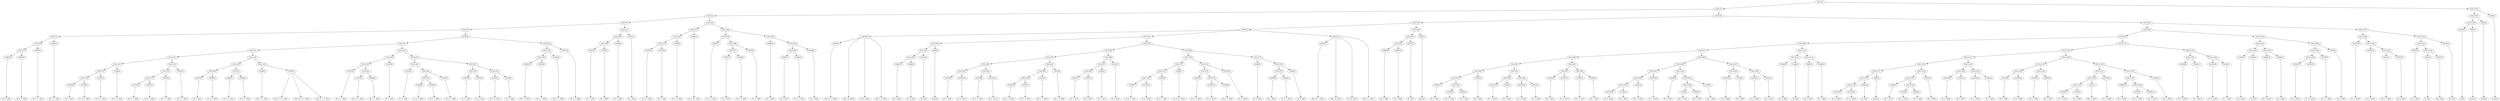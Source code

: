 digraph sample{
"L3865(0)"->"[D  F  G](0)"
"L4606(0)"->"[D  E  F  G](0)"
"L5411(7)"->"L3865(0)"
"L5411(7)"->"L4606(0)"
"L4606(1)"->"[D  E  F  G](1)"
"L5411(6)"->"L5411(7)"
"L5411(6)"->"L4606(1)"
"L4606(2)"->"[D  E  F  G](2)"
"L5411(5)"->"L5411(6)"
"L5411(5)"->"L4606(2)"
"L2279(0)"->"[C  E  G](0)"
"L4339(0)"->"[C  D  E  G](0)"
"L5411(14)"->"L2279(0)"
"L5411(14)"->"L4339(0)"
"L4339(1)"->"[C  D  E  G](1)"
"L5411(13)"->"L5411(14)"
"L5411(13)"->"L4339(1)"
"L4339(2)"->"[C  D  E  G](2)"
"L5411(12)"->"L5411(13)"
"L5411(12)"->"L4339(2)"
"L3872(0)"->"[D  F  G  B](0)"
"L3872(1)"->"[D  F  G  B](1)"
"L5411(17)"->"L3872(0)"
"L5411(17)"->"L3872(1)"
"L3872(2)"->"[D  F  G  B](2)"
"L5411(16)"->"L5411(17)"
"L5411(16)"->"L3872(2)"
"L3872(3)"->"[D  F  G  B](3)"
"L5411(15)"->"L5411(16)"
"L5411(15)"->"L3872(3)"
"L5411(11)"->"L5411(12)"
"L5411(11)"->"L5411(15)"
"L2279(1)"->"[C  E  G](1)"
"L2289(0)"->"[C  E  F  G](0)"
"L5411(20)"->"L2279(1)"
"L5411(20)"->"L2289(0)"
"L2289(1)"->"[C  E  F  G](1)"
"L2289(2)"->"[C  E  F  G](2)"
"L5411(21)"->"L2289(1)"
"L5411(21)"->"L2289(2)"
"L5411(19)"->"L5411(20)"
"L5411(19)"->"L5411(21)"
"L4048(0)"->"[Cis  E  G  A](0)"
"L3567(0)"->"[Cis  E  F  G  A](0)"
"L3567(0)"->"[Cis  Dis  E  G  A](0)"
"L3567(0)"->"[Cis  E  F  G  A](1)"
"L5411(22)"->"L4048(0)"
"L5411(22)"->"L3567(0)"
"L5411(18)"->"L5411(19)"
"L5411(18)"->"L5411(22)"
"L5411(10)"->"L5411(11)"
"L5411(10)"->"L5411(18)"
"L3337(0)"->"[D  E  F  A](0)"
"L-1531(0)"->"[Cis  D  F  A](0)"
"L5046(0)"->"[D  F  A  B](0)"
"L5411(26)"->"L-1531(0)"
"L5411(26)"->"L5046(0)"
"L5411(25)"->"L3337(0)"
"L5411(25)"->"L5411(26)"
"L3207(0)"->"[D  F  A](0)"
"L5411(24)"->"L5411(25)"
"L5411(24)"->"L3207(0)"
"L2279(2)"->"[C  E  G](2)"
"L4360(0)"->"[C  E  G  B](0)"
"L4450(0)"->"[E  F  G  B](0)"
"L5411(30)"->"L4360(0)"
"L5411(30)"->"L4450(0)"
"L3872(4)"->"[D  F  G  B](4)"
"L5411(29)"->"L5411(30)"
"L5411(29)"->"L3872(4)"
"L5411(28)"->"L2279(2)"
"L5411(28)"->"L5411(29)"
"L2279(3)"->"[C  E  G](3)"
"L2279(4)"->"[C  E  G](4)"
"L5411(32)"->"L2279(3)"
"L5411(32)"->"L2279(4)"
"L4339(3)"->"[C  D  E  G](3)"
"L2279(5)"->"[C  E  G](5)"
"L5411(33)"->"L4339(3)"
"L5411(33)"->"L2279(5)"
"L5411(31)"->"L5411(32)"
"L5411(31)"->"L5411(33)"
"L5411(27)"->"L5411(28)"
"L5411(27)"->"L5411(31)"
"L5411(23)"->"L5411(24)"
"L5411(23)"->"L5411(27)"
"L5411(9)"->"L5411(10)"
"L5411(9)"->"L5411(23)"
"L4450(1)"->"[E  F  G  B](1)"
"L3872(5)"->"[D  F  G  B](5)"
"L5411(36)"->"L4450(1)"
"L5411(36)"->"L3872(5)"
"L5142(0)"->"[Cis  F  G  B](0)"
"L5411(35)"->"L5411(36)"
"L5411(35)"->"L5142(0)"
"L3872(6)"->"[D  F  G  B](6)"
"L5411(34)"->"L5411(35)"
"L5411(34)"->"L3872(6)"
"L5411(8)"->"L5411(9)"
"L5411(8)"->"L5411(34)"
"L5411(4)"->"L5411(5)"
"L5411(4)"->"L5411(8)"
"L3051(0)"->"[C  F  G](0)"
"L1657(0)"->"[F  G  B](0)"
"L5411(39)"->"L3051(0)"
"L5411(39)"->"L1657(0)"
"L1649(0)"->"[F  G  A](0)"
"L5411(38)"->"L5411(39)"
"L5411(38)"->"L1649(0)"
"L1657(1)"->"[F  G  B](1)"
"L5411(37)"->"L5411(38)"
"L5411(37)"->"L1657(1)"
"L5411(3)"->"L5411(4)"
"L5411(3)"->"L5411(37)"
"L4339(4)"->"[C  D  E  G](4)"
"L2279(6)"->"[C  E  G](6)"
"L5411(43)"->"L4339(4)"
"L5411(43)"->"L2279(6)"
"L3425(0)"->"[C  E  G  A](0)"
"L5411(42)"->"L5411(43)"
"L5411(42)"->"L3425(0)"
"L3639(0)"->"[C  E  Fis  G](0)"
"L5411(41)"->"L5411(42)"
"L5411(41)"->"L3639(0)"
"L3425(1)"->"[C  E  G  A](1)"
"L2279(7)"->"[C  E  G](7)"
"L4339(5)"->"[C  D  E  G](5)"
"L5411(47)"->"L2279(7)"
"L5411(47)"->"L4339(5)"
"L2279(8)"->"[C  E  G](8)"
"L5411(46)"->"L5411(47)"
"L5411(46)"->"L2279(8)"
"L5411(45)"->"L3425(1)"
"L5411(45)"->"L5411(46)"
"L2960(0)"->"[E  G  B](0)"
"L2960(1)"->"[E  G  B](1)"
"L4360(1)"->"[C  E  G  B](1)"
"L5411(50)"->"L2960(1)"
"L5411(50)"->"L4360(1)"
"L2960(2)"->"[E  G  B](2)"
"L5411(49)"->"L5411(50)"
"L5411(49)"->"L2960(2)"
"L5411(48)"->"L2960(0)"
"L5411(48)"->"L5411(49)"
"L5411(44)"->"L5411(45)"
"L5411(44)"->"L5411(48)"
"L5411(40)"->"L5411(41)"
"L5411(40)"->"L5411(44)"
"L5411(2)"->"L5411(3)"
"L5411(2)"->"L5411(40)"
"L4250(0)"->"[Dis  Fis  A  B](0)"
"L4613(0)"->"[Dis  Ais  B](0)"
"L4613(0)"->"[C  Dis  B](0)"
"L4613(0)"->"L4250(0)"
"L4613(0)"->"[Fis  G  A  B](0)"
"L2960(3)"->"[E  G  B](3)"
"L2960(4)"->"[E  G  B](4)"
"L5411(56)"->"L2960(3)"
"L5411(56)"->"L2960(4)"
"L4253(0)"->"[E  G](0)"
"L5411(55)"->"L5411(56)"
"L5411(55)"->"L4253(0)"
"L826(0)"->"[rest](0)"
"L5411(54)"->"L5411(55)"
"L5411(54)"->"L826(0)"
"L2279(9)"->"[C  E  G](9)"
"L2279(10)"->"[C  E  G](10)"
"L5411(61)"->"L2279(9)"
"L5411(61)"->"L2279(10)"
"L4339(6)"->"[C  D  E  G](6)"
"L2279(11)"->"[C  E  G](11)"
"L5411(62)"->"L4339(6)"
"L5411(62)"->"L2279(11)"
"L5411(60)"->"L5411(61)"
"L5411(60)"->"L5411(62)"
"L4450(2)"->"[E  F  G  B](2)"
"L3872(7)"->"[D  F  G  B](7)"
"L5411(65)"->"L4450(2)"
"L5411(65)"->"L3872(7)"
"L5142(1)"->"[Cis  F  G  B](1)"
"L5411(64)"->"L5411(65)"
"L5411(64)"->"L5142(1)"
"L3872(8)"->"[D  F  G  B](8)"
"L5411(63)"->"L5411(64)"
"L5411(63)"->"L3872(8)"
"L5411(59)"->"L5411(60)"
"L5411(59)"->"L5411(63)"
"L3051(1)"->"[C  F  G](1)"
"L1657(2)"->"[F  G  B](2)"
"L5411(68)"->"L3051(1)"
"L5411(68)"->"L1657(2)"
"L1649(1)"->"[F  G  A](1)"
"L5411(67)"->"L5411(68)"
"L5411(67)"->"L1649(1)"
"L1657(3)"->"[F  G  B](3)"
"L5411(66)"->"L5411(67)"
"L5411(66)"->"L1657(3)"
"L5411(58)"->"L5411(59)"
"L5411(58)"->"L5411(66)"
"L4339(7)"->"[C  D  E  G](7)"
"L2279(12)"->"[C  E  G](12)"
"L5411(73)"->"L4339(7)"
"L5411(73)"->"L2279(12)"
"L3425(2)"->"[C  E  G  A](2)"
"L5411(72)"->"L5411(73)"
"L5411(72)"->"L3425(2)"
"L3639(1)"->"[C  E  Fis  G](1)"
"L5411(71)"->"L5411(72)"
"L5411(71)"->"L3639(1)"
"L3425(3)"->"[C  E  G  A](3)"
"L2279(13)"->"[C  E  G](13)"
"L4339(8)"->"[C  D  E  G](8)"
"L5411(76)"->"L2279(13)"
"L5411(76)"->"L4339(8)"
"L5411(75)"->"L3425(3)"
"L5411(75)"->"L5411(76)"
"L2279(14)"->"[C  E  G](14)"
"L5411(74)"->"L5411(75)"
"L5411(74)"->"L2279(14)"
"L5411(70)"->"L5411(71)"
"L5411(70)"->"L5411(74)"
"L2960(5)"->"[E  G  B](5)"
"L2960(6)"->"[E  G  B](6)"
"L4360(2)"->"[C  E  G  B](2)"
"L5411(79)"->"L2960(6)"
"L5411(79)"->"L4360(2)"
"L2960(7)"->"[E  G  B](7)"
"L5411(78)"->"L5411(79)"
"L5411(78)"->"L2960(7)"
"L5411(77)"->"L2960(5)"
"L5411(77)"->"L5411(78)"
"L5411(69)"->"L5411(70)"
"L5411(69)"->"L5411(77)"
"L5411(57)"->"L5411(58)"
"L5411(57)"->"L5411(69)"
"L5411(53)"->"L5411(54)"
"L5411(53)"->"L5411(57)"
"L4250(1)"->"[Dis  Fis  A  B](1)"
"L4613(1)"->"[Dis  Ais  B](1)"
"L4613(1)"->"[C  Dis  B](1)"
"L4613(1)"->"L4250(1)"
"L4613(1)"->"[Fis  G  A  B](1)"
"L4643(0)"->"L4613(0)"
"L4643(0)"->"L5411(53)"
"L4643(0)"->"L4613(1)"
"L2960(8)"->"[E  G  B](8)"
"L2960(9)"->"[E  G  B](9)"
"L5411(82)"->"L2960(8)"
"L5411(82)"->"L2960(9)"
"L4253(1)"->"[E  G](1)"
"L5411(81)"->"L5411(82)"
"L5411(81)"->"L4253(1)"
"L826(1)"->"[rest](1)"
"L5411(80)"->"L5411(81)"
"L5411(80)"->"L826(1)"
"L5411(52)"->"L4643(0)"
"L5411(52)"->"L5411(80)"
"L3865(1)"->"[D  F  G](1)"
"L3106(0)"->"[Cis  E  G](0)"
"L3865(2)"->"[D  F  G](2)"
"L5411(92)"->"L3106(0)"
"L5411(92)"->"L3865(2)"
"L5411(91)"->"L3865(1)"
"L5411(91)"->"L5411(92)"
"L3182(0)"->"[D  G  B](0)"
"L5411(90)"->"L5411(91)"
"L5411(90)"->"L3182(0)"
"L2279(15)"->"[C  E  G](15)"
"L3182(1)"->"[D  G  B](1)"
"L5411(94)"->"L2279(15)"
"L5411(94)"->"L3182(1)"
"L2279(16)"->"[C  E  G](16)"
"L3032(0)"->"[C  G  A](0)"
"L5411(95)"->"L2279(16)"
"L5411(95)"->"L3032(0)"
"L5411(93)"->"L5411(94)"
"L5411(93)"->"L5411(95)"
"L5411(89)"->"L5411(90)"
"L5411(89)"->"L5411(93)"
"L3182(2)"->"[D  G  B](2)"
"L2279(17)"->"[C  E  G](17)"
"L5411(97)"->"L3182(2)"
"L5411(97)"->"L2279(17)"
"L3106(1)"->"[Cis  E  G](1)"
"L3865(3)"->"[D  F  G](3)"
"L5411(98)"->"L3106(1)"
"L5411(98)"->"L3865(3)"
"L5411(96)"->"L5411(97)"
"L5411(96)"->"L5411(98)"
"L5411(88)"->"L5411(89)"
"L5411(88)"->"L5411(96)"
"L2279(18)"->"[C  E  G](18)"
"L3182(3)"->"[D  G  B](3)"
"L5411(103)"->"L2279(18)"
"L5411(103)"->"L3182(3)"
"L2341(0)"->"[Dis  G  B](0)"
"L5411(102)"->"L5411(103)"
"L5411(102)"->"L2341(0)"
"L2279(19)"->"[C  E  G](19)"
"L5411(101)"->"L5411(102)"
"L5411(101)"->"L2279(19)"
"L3865(4)"->"[D  F  G](4)"
"L3106(2)"->"[Cis  E  G](2)"
"L3865(5)"->"[D  F  G](5)"
"L5411(106)"->"L3106(2)"
"L5411(106)"->"L3865(5)"
"L3182(4)"->"[D  G  B](4)"
"L5411(105)"->"L5411(106)"
"L5411(105)"->"L3182(4)"
"L5411(104)"->"L3865(4)"
"L5411(104)"->"L5411(105)"
"L5411(100)"->"L5411(101)"
"L5411(100)"->"L5411(104)"
"L2279(20)"->"[C  E  G](20)"
"L3182(5)"->"[D  G  B](5)"
"L5411(108)"->"L2279(20)"
"L5411(108)"->"L3182(5)"
"L2279(21)"->"[C  E  G](21)"
"L3032(1)"->"[C  G  A](1)"
"L5411(109)"->"L2279(21)"
"L5411(109)"->"L3032(1)"
"L5411(107)"->"L5411(108)"
"L5411(107)"->"L5411(109)"
"L5411(99)"->"L5411(100)"
"L5411(99)"->"L5411(107)"
"L5411(87)"->"L5411(88)"
"L5411(87)"->"L5411(99)"
"L1945(0)"->"[C  D  B](0)"
"L3264(0)"->"[D  E](0)"
"L5411(111)"->"L1945(0)"
"L5411(111)"->"L3264(0)"
"L3865(6)"->"[D  F  G](6)"
"L4089(0)"->"[G  A  B](0)"
"L5411(112)"->"L3865(6)"
"L5411(112)"->"L4089(0)"
"L5411(110)"->"L5411(111)"
"L5411(110)"->"L5411(112)"
"L5411(86)"->"L5411(87)"
"L5411(86)"->"L5411(110)"
"L2279(22)"->"[C  E  G](22)"
"L2279(23)"->"[C  E  G](23)"
"L5411(119)"->"L2279(22)"
"L5411(119)"->"L2279(23)"
"L4522(0)"->"[C  E](0)"
"L5411(118)"->"L5411(119)"
"L5411(118)"->"L4522(0)"
"L826(2)"->"[rest](2)"
"L5411(117)"->"L5411(118)"
"L5411(117)"->"L826(2)"
"L3865(7)"->"[D  F  G](7)"
"L3106(3)"->"[Cis  E  G](3)"
"L3865(8)"->"[D  F  G](8)"
"L5411(122)"->"L3106(3)"
"L5411(122)"->"L3865(8)"
"L5411(121)"->"L3865(7)"
"L5411(121)"->"L5411(122)"
"L3182(6)"->"[D  G  B](6)"
"L5411(120)"->"L5411(121)"
"L5411(120)"->"L3182(6)"
"L5411(116)"->"L5411(117)"
"L5411(116)"->"L5411(120)"
"L2279(24)"->"[C  E  G](24)"
"L3182(7)"->"[D  G  B](7)"
"L5411(124)"->"L2279(24)"
"L5411(124)"->"L3182(7)"
"L2279(25)"->"[C  E  G](25)"
"L3032(2)"->"[C  G  A](2)"
"L5411(125)"->"L2279(25)"
"L5411(125)"->"L3032(2)"
"L5411(123)"->"L5411(124)"
"L5411(123)"->"L5411(125)"
"L5411(115)"->"L5411(116)"
"L5411(115)"->"L5411(123)"
"L3182(8)"->"[D  G  B](8)"
"L2279(26)"->"[C  E  G](26)"
"L5411(128)"->"L3182(8)"
"L5411(128)"->"L2279(26)"
"L3106(4)"->"[Cis  E  G](4)"
"L3865(9)"->"[D  F  G](9)"
"L5411(129)"->"L3106(4)"
"L5411(129)"->"L3865(9)"
"L5411(127)"->"L5411(128)"
"L5411(127)"->"L5411(129)"
"L2279(27)"->"[C  E  G](27)"
"L3182(9)"->"[D  G  B](9)"
"L5411(133)"->"L2279(27)"
"L5411(133)"->"L3182(9)"
"L2341(1)"->"[Dis  G  B](1)"
"L5411(132)"->"L5411(133)"
"L5411(132)"->"L2341(1)"
"L2279(28)"->"[C  E  G](28)"
"L5411(131)"->"L5411(132)"
"L5411(131)"->"L2279(28)"
"L3865(10)"->"[D  F  G](10)"
"L3106(5)"->"[Cis  E  G](5)"
"L3865(11)"->"[D  F  G](11)"
"L5411(136)"->"L3106(5)"
"L5411(136)"->"L3865(11)"
"L5411(135)"->"L3865(10)"
"L5411(135)"->"L5411(136)"
"L3182(10)"->"[D  G  B](10)"
"L5411(134)"->"L5411(135)"
"L5411(134)"->"L3182(10)"
"L5411(130)"->"L5411(131)"
"L5411(130)"->"L5411(134)"
"L5411(126)"->"L5411(127)"
"L5411(126)"->"L5411(130)"
"L5411(114)"->"L5411(115)"
"L5411(114)"->"L5411(126)"
"L2279(29)"->"[C  E  G](29)"
"L3182(11)"->"[D  G  B](11)"
"L5411(138)"->"L2279(29)"
"L5411(138)"->"L3182(11)"
"L2279(30)"->"[C  E  G](30)"
"L3032(3)"->"[C  G  A](3)"
"L5411(139)"->"L2279(30)"
"L5411(139)"->"L3032(3)"
"L5411(137)"->"L5411(138)"
"L5411(137)"->"L5411(139)"
"L5411(113)"->"L5411(114)"
"L5411(113)"->"L5411(137)"
"L5411(85)"->"L5411(86)"
"L5411(85)"->"L5411(113)"
"L1945(1)"->"[C  D  B](1)"
"L3264(1)"->"[D  E](1)"
"L5411(142)"->"L1945(1)"
"L5411(142)"->"L3264(1)"
"L3865(12)"->"[D  F  G](12)"
"L4089(1)"->"[G  A  B](1)"
"L5411(143)"->"L3865(12)"
"L5411(143)"->"L4089(1)"
"L5411(141)"->"L5411(142)"
"L5411(141)"->"L5411(143)"
"L2279(31)"->"[C  E  G](31)"
"L2279(32)"->"[C  E  G](32)"
"L5411(146)"->"L2279(31)"
"L5411(146)"->"L2279(32)"
"L4470(0)"->"[D  F  G  A](0)"
"L5411(145)"->"L5411(146)"
"L5411(145)"->"L4470(0)"
"L1657(4)"->"[F  G  B](4)"
"L5411(144)"->"L5411(145)"
"L5411(144)"->"L1657(4)"
"L5411(140)"->"L5411(141)"
"L5411(140)"->"L5411(144)"
"L5411(84)"->"L5411(85)"
"L5411(84)"->"L5411(140)"
"L2279(33)"->"[C  E  G](33)"
"L2279(34)"->"[C  E  G](34)"
"L4470(1)"->"[D  F  G  A](1)"
"L1657(5)"->"[F  G  B](5)"
"L5411(150)"->"L4470(1)"
"L5411(150)"->"L1657(5)"
"L5411(149)"->"L2279(34)"
"L5411(149)"->"L5411(150)"
"L5411(148)"->"L2279(33)"
"L5411(148)"->"L5411(149)"
"L4837(0)"->"[C  E  B](0)"
"L4522(1)"->"[C  E](1)"
"L4977(0)"->"[Dis  G](0)"
"L5411(153)"->"L4522(1)"
"L5411(153)"->"L4977(0)"
"L5411(152)"->"L4837(0)"
"L5411(152)"->"L5411(153)"
"L4253(2)"->"[E  G](2)"
"L5411(151)"->"L5411(152)"
"L5411(151)"->"L4253(2)"
"L5411(147)"->"L5411(148)"
"L5411(147)"->"L5411(151)"
"L5411(83)"->"L5411(84)"
"L5411(83)"->"L5411(147)"
"L5411(51)"->"L5411(52)"
"L5411(51)"->"L5411(83)"
"L5411(1)"->"L5411(2)"
"L5411(1)"->"L5411(51)"
"L2676(0)"->"[C](0)"
"L826(3)"->"[rest](3)"
"L5411(156)"->"L2676(0)"
"L5411(156)"->"L826(3)"
"L826(4)"->"[rest](4)"
"L5411(155)"->"L5411(156)"
"L5411(155)"->"L826(4)"
"L826(5)"->"[rest](5)"
"L5411(154)"->"L5411(155)"
"L5411(154)"->"L826(5)"
"L5411(0)"->"L5411(1)"
"L5411(0)"->"L5411(154)"
{rank = min; "L5411(0)"}
{rank = same; "L5411(1)"; "L5411(154)";}
{rank = same; "L5411(2)"; "L5411(51)"; "L5411(155)"; "L826(5)";}
{rank = same; "L5411(3)"; "L5411(40)"; "L5411(52)"; "L5411(83)"; "L5411(156)"; "L826(4)";}
{rank = same; "L5411(4)"; "L5411(37)"; "L5411(41)"; "L5411(44)"; "L4643(0)"; "L5411(80)"; "L5411(84)"; "L5411(147)"; "L2676(0)"; "L826(3)";}
{rank = same; "L5411(5)"; "L5411(8)"; "L5411(38)"; "L1657(1)"; "L5411(42)"; "L3639(0)"; "L5411(45)"; "L5411(48)"; "L4613(0)"; "L5411(53)"; "L4613(1)"; "L5411(81)"; "L826(1)"; "L5411(85)"; "L5411(140)"; "L5411(148)"; "L5411(151)";}
{rank = same; "L5411(6)"; "L4606(2)"; "L5411(9)"; "L5411(34)"; "L5411(39)"; "L1649(0)"; "L5411(43)"; "L3425(0)"; "L3425(1)"; "L5411(46)"; "L2960(0)"; "L5411(49)"; "L4250(0)"; "L5411(54)"; "L5411(57)"; "L4250(1)"; "L5411(82)"; "L4253(1)"; "L5411(86)"; "L5411(113)"; "L5411(141)"; "L5411(144)"; "L2279(33)"; "L5411(149)"; "L5411(152)"; "L4253(2)";}
{rank = same; "L5411(7)"; "L4606(1)"; "L5411(10)"; "L5411(23)"; "L5411(35)"; "L3872(6)"; "L3051(0)"; "L1657(0)"; "L4339(4)"; "L2279(6)"; "L5411(47)"; "L2279(8)"; "L5411(50)"; "L2960(2)"; "L5411(55)"; "L826(0)"; "L5411(58)"; "L5411(69)"; "L2960(8)"; "L2960(9)"; "L5411(87)"; "L5411(110)"; "L5411(114)"; "L5411(137)"; "L5411(142)"; "L5411(143)"; "L5411(145)"; "L1657(4)"; "L2279(34)"; "L5411(150)"; "L4837(0)"; "L5411(153)";}
{rank = same; "L3865(0)"; "L4606(0)"; "L5411(11)"; "L5411(18)"; "L5411(24)"; "L5411(27)"; "L5411(36)"; "L5142(0)"; "L2279(7)"; "L4339(5)"; "L2960(1)"; "L4360(1)"; "L5411(56)"; "L4253(0)"; "L5411(59)"; "L5411(66)"; "L5411(70)"; "L5411(77)"; "L5411(88)"; "L5411(99)"; "L5411(111)"; "L5411(112)"; "L5411(115)"; "L5411(126)"; "L5411(138)"; "L5411(139)"; "L1945(1)"; "L3264(1)"; "L3865(12)"; "L4089(1)"; "L5411(146)"; "L4470(0)"; "L4470(1)"; "L1657(5)"; "L4522(1)"; "L4977(0)";}
{rank = same; "L5411(12)"; "L5411(15)"; "L5411(19)"; "L5411(22)"; "L5411(25)"; "L3207(0)"; "L5411(28)"; "L5411(31)"; "L4450(1)"; "L3872(5)"; "L2960(3)"; "L2960(4)"; "L5411(60)"; "L5411(63)"; "L5411(67)"; "L1657(3)"; "L5411(71)"; "L5411(74)"; "L2960(5)"; "L5411(78)"; "L5411(89)"; "L5411(96)"; "L5411(100)"; "L5411(107)"; "L1945(0)"; "L3264(0)"; "L3865(6)"; "L4089(0)"; "L5411(116)"; "L5411(123)"; "L5411(127)"; "L5411(130)"; "L2279(29)"; "L3182(11)"; "L2279(30)"; "L3032(3)"; "L2279(31)"; "L2279(32)";}
{rank = same; "L5411(13)"; "L4339(2)"; "L5411(16)"; "L3872(3)"; "L5411(20)"; "L5411(21)"; "L4048(0)"; "L3567(0)"; "L3337(0)"; "L5411(26)"; "L2279(2)"; "L5411(29)"; "L5411(32)"; "L5411(33)"; "L5411(61)"; "L5411(62)"; "L5411(64)"; "L3872(8)"; "L5411(68)"; "L1649(1)"; "L5411(72)"; "L3639(1)"; "L5411(75)"; "L2279(14)"; "L5411(79)"; "L2960(7)"; "L5411(90)"; "L5411(93)"; "L5411(97)"; "L5411(98)"; "L5411(101)"; "L5411(104)"; "L5411(108)"; "L5411(109)"; "L5411(117)"; "L5411(120)"; "L5411(124)"; "L5411(125)"; "L5411(128)"; "L5411(129)"; "L5411(131)"; "L5411(134)";}
{rank = same; "L5411(14)"; "L4339(1)"; "L5411(17)"; "L3872(2)"; "L2279(1)"; "L2289(0)"; "L2289(1)"; "L2289(2)"; "L-1531(0)"; "L5046(0)"; "L5411(30)"; "L3872(4)"; "L2279(3)"; "L2279(4)"; "L4339(3)"; "L2279(5)"; "L2279(9)"; "L2279(10)"; "L4339(6)"; "L2279(11)"; "L5411(65)"; "L5142(1)"; "L3051(1)"; "L1657(2)"; "L5411(73)"; "L3425(2)"; "L3425(3)"; "L5411(76)"; "L2960(6)"; "L4360(2)"; "L5411(91)"; "L3182(0)"; "L5411(94)"; "L5411(95)"; "L3182(2)"; "L2279(17)"; "L3106(1)"; "L3865(3)"; "L5411(102)"; "L2279(19)"; "L3865(4)"; "L5411(105)"; "L2279(20)"; "L3182(5)"; "L2279(21)"; "L3032(1)"; "L5411(118)"; "L826(2)"; "L5411(121)"; "L3182(6)"; "L2279(24)"; "L3182(7)"; "L2279(25)"; "L3032(2)"; "L3182(8)"; "L2279(26)"; "L3106(4)"; "L3865(9)"; "L5411(132)"; "L2279(28)"; "L5411(135)"; "L3182(10)";}
{rank = same; "L2279(0)"; "L4339(0)"; "L3872(0)"; "L3872(1)"; "L4360(0)"; "L4450(0)"; "L4450(2)"; "L3872(7)"; "L4339(7)"; "L2279(12)"; "L2279(13)"; "L4339(8)"; "L3865(1)"; "L5411(92)"; "L2279(15)"; "L3182(1)"; "L2279(16)"; "L3032(0)"; "L5411(103)"; "L2341(0)"; "L5411(106)"; "L3182(4)"; "L5411(119)"; "L4522(0)"; "L3865(7)"; "L5411(122)"; "L5411(133)"; "L2341(1)"; "L3865(10)"; "L5411(136)";}
{rank = same; "L3106(0)"; "L3865(2)"; "L2279(18)"; "L3182(3)"; "L3106(2)"; "L3865(5)"; "L2279(22)"; "L2279(23)"; "L3106(3)"; "L3865(8)"; "L2279(27)"; "L3182(9)"; "L3106(5)"; "L3865(11)";}
{rank = max; "[C  D  B](0)"; "[C  D  B](1)"; "[C  D  E  G](0)"; "[C  D  E  G](1)"; "[C  D  E  G](2)"; "[C  D  E  G](3)"; "[C  D  E  G](4)"; "[C  D  E  G](5)"; "[C  D  E  G](6)"; "[C  D  E  G](7)"; "[C  D  E  G](8)"; "[C  Dis  B](0)"; "[C  Dis  B](1)"; "[C  E  B](0)"; "[C  E  F  G](0)"; "[C  E  F  G](1)"; "[C  E  F  G](2)"; "[C  E  Fis  G](0)"; "[C  E  Fis  G](1)"; "[C  E  G  A](0)"; "[C  E  G  A](1)"; "[C  E  G  A](2)"; "[C  E  G  A](3)"; "[C  E  G  B](0)"; "[C  E  G  B](1)"; "[C  E  G  B](2)"; "[C  E  G](0)"; "[C  E  G](1)"; "[C  E  G](10)"; "[C  E  G](11)"; "[C  E  G](12)"; "[C  E  G](13)"; "[C  E  G](14)"; "[C  E  G](15)"; "[C  E  G](16)"; "[C  E  G](17)"; "[C  E  G](18)"; "[C  E  G](19)"; "[C  E  G](2)"; "[C  E  G](20)"; "[C  E  G](21)"; "[C  E  G](22)"; "[C  E  G](23)"; "[C  E  G](24)"; "[C  E  G](25)"; "[C  E  G](26)"; "[C  E  G](27)"; "[C  E  G](28)"; "[C  E  G](29)"; "[C  E  G](3)"; "[C  E  G](30)"; "[C  E  G](31)"; "[C  E  G](32)"; "[C  E  G](33)"; "[C  E  G](34)"; "[C  E  G](4)"; "[C  E  G](5)"; "[C  E  G](6)"; "[C  E  G](7)"; "[C  E  G](8)"; "[C  E  G](9)"; "[C  E](0)"; "[C  E](1)"; "[C  F  G](0)"; "[C  F  G](1)"; "[C  G  A](0)"; "[C  G  A](1)"; "[C  G  A](2)"; "[C  G  A](3)"; "[C](0)"; "[Cis  D  F  A](0)"; "[Cis  Dis  E  G  A](0)"; "[Cis  E  F  G  A](0)"; "[Cis  E  F  G  A](1)"; "[Cis  E  G  A](0)"; "[Cis  E  G](0)"; "[Cis  E  G](1)"; "[Cis  E  G](2)"; "[Cis  E  G](3)"; "[Cis  E  G](4)"; "[Cis  E  G](5)"; "[Cis  F  G  B](0)"; "[Cis  F  G  B](1)"; "[D  E  F  A](0)"; "[D  E  F  G](0)"; "[D  E  F  G](1)"; "[D  E  F  G](2)"; "[D  E](0)"; "[D  E](1)"; "[D  F  A  B](0)"; "[D  F  A](0)"; "[D  F  G  A](0)"; "[D  F  G  A](1)"; "[D  F  G  B](0)"; "[D  F  G  B](1)"; "[D  F  G  B](2)"; "[D  F  G  B](3)"; "[D  F  G  B](4)"; "[D  F  G  B](5)"; "[D  F  G  B](6)"; "[D  F  G  B](7)"; "[D  F  G  B](8)"; "[D  F  G](0)"; "[D  F  G](1)"; "[D  F  G](10)"; "[D  F  G](11)"; "[D  F  G](12)"; "[D  F  G](2)"; "[D  F  G](3)"; "[D  F  G](4)"; "[D  F  G](5)"; "[D  F  G](6)"; "[D  F  G](7)"; "[D  F  G](8)"; "[D  F  G](9)"; "[D  G  B](0)"; "[D  G  B](1)"; "[D  G  B](10)"; "[D  G  B](11)"; "[D  G  B](2)"; "[D  G  B](3)"; "[D  G  B](4)"; "[D  G  B](5)"; "[D  G  B](6)"; "[D  G  B](7)"; "[D  G  B](8)"; "[D  G  B](9)"; "[Dis  Ais  B](0)"; "[Dis  Ais  B](1)"; "[Dis  Fis  A  B](0)"; "[Dis  Fis  A  B](1)"; "[Dis  G  B](0)"; "[Dis  G  B](1)"; "[Dis  G](0)"; "[E  F  G  B](0)"; "[E  F  G  B](1)"; "[E  F  G  B](2)"; "[E  G  B](0)"; "[E  G  B](1)"; "[E  G  B](2)"; "[E  G  B](3)"; "[E  G  B](4)"; "[E  G  B](5)"; "[E  G  B](6)"; "[E  G  B](7)"; "[E  G  B](8)"; "[E  G  B](9)"; "[E  G](0)"; "[E  G](1)"; "[E  G](2)"; "[F  G  A](0)"; "[F  G  A](1)"; "[F  G  B](0)"; "[F  G  B](1)"; "[F  G  B](2)"; "[F  G  B](3)"; "[F  G  B](4)"; "[F  G  B](5)"; "[Fis  G  A  B](0)"; "[Fis  G  A  B](1)"; "[G  A  B](0)"; "[G  A  B](1)"; "[rest](0)"; "[rest](1)"; "[rest](2)"; "[rest](3)"; "[rest](4)"; "[rest](5)";}
}